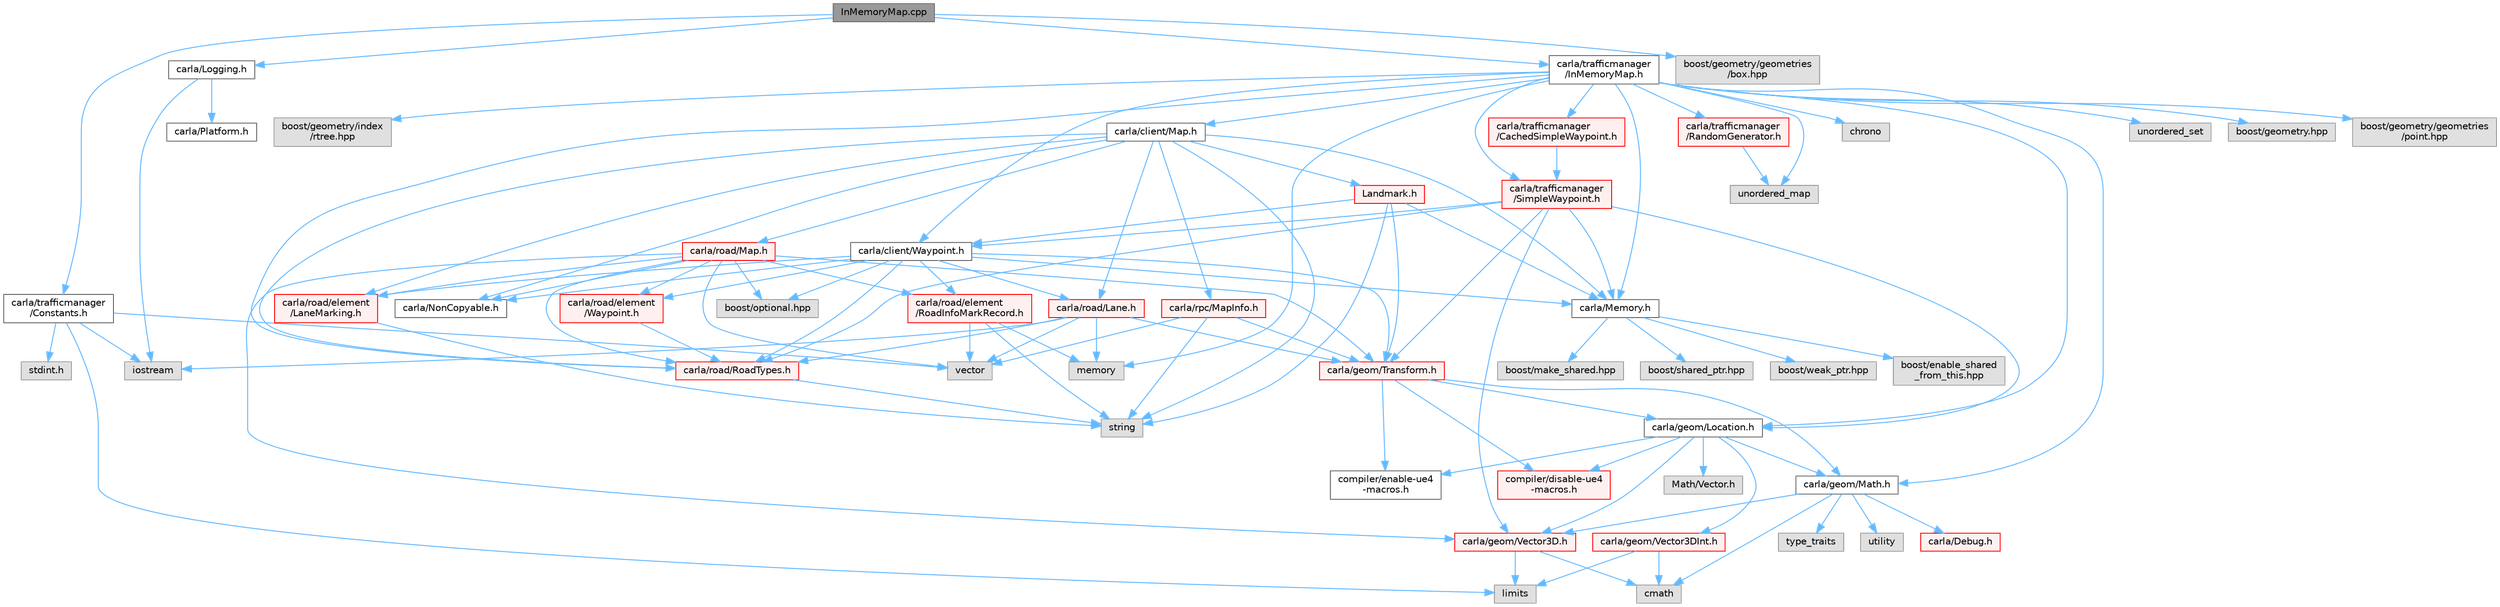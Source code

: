 digraph "InMemoryMap.cpp"
{
 // INTERACTIVE_SVG=YES
 // LATEX_PDF_SIZE
  bgcolor="transparent";
  edge [fontname=Helvetica,fontsize=10,labelfontname=Helvetica,labelfontsize=10];
  node [fontname=Helvetica,fontsize=10,shape=box,height=0.2,width=0.4];
  Node1 [id="Node000001",label="InMemoryMap.cpp",height=0.2,width=0.4,color="gray40", fillcolor="grey60", style="filled", fontcolor="black",tooltip=" "];
  Node1 -> Node2 [id="edge1_Node000001_Node000002",color="steelblue1",style="solid",tooltip=" "];
  Node2 [id="Node000002",label="carla/Logging.h",height=0.2,width=0.4,color="grey40", fillcolor="white", style="filled",URL="$de/d87/Logging_8h.html",tooltip=" "];
  Node2 -> Node3 [id="edge2_Node000002_Node000003",color="steelblue1",style="solid",tooltip=" "];
  Node3 [id="Node000003",label="carla/Platform.h",height=0.2,width=0.4,color="grey40", fillcolor="white", style="filled",URL="$d9/dd0/Platform_8h.html",tooltip=" "];
  Node2 -> Node4 [id="edge3_Node000002_Node000004",color="steelblue1",style="solid",tooltip=" "];
  Node4 [id="Node000004",label="iostream",height=0.2,width=0.4,color="grey60", fillcolor="#E0E0E0", style="filled",tooltip=" "];
  Node1 -> Node5 [id="edge4_Node000001_Node000005",color="steelblue1",style="solid",tooltip=" "];
  Node5 [id="Node000005",label="carla/trafficmanager\l/Constants.h",height=0.2,width=0.4,color="grey40", fillcolor="white", style="filled",URL="$d1/d45/Constants_8h.html",tooltip=" "];
  Node5 -> Node6 [id="edge5_Node000005_Node000006",color="steelblue1",style="solid",tooltip=" "];
  Node6 [id="Node000006",label="limits",height=0.2,width=0.4,color="grey60", fillcolor="#E0E0E0", style="filled",tooltip=" "];
  Node5 -> Node7 [id="edge6_Node000005_Node000007",color="steelblue1",style="solid",tooltip=" "];
  Node7 [id="Node000007",label="stdint.h",height=0.2,width=0.4,color="grey60", fillcolor="#E0E0E0", style="filled",tooltip=" "];
  Node5 -> Node4 [id="edge7_Node000005_Node000004",color="steelblue1",style="solid",tooltip=" "];
  Node5 -> Node8 [id="edge8_Node000005_Node000008",color="steelblue1",style="solid",tooltip=" "];
  Node8 [id="Node000008",label="vector",height=0.2,width=0.4,color="grey60", fillcolor="#E0E0E0", style="filled",tooltip=" "];
  Node1 -> Node9 [id="edge9_Node000001_Node000009",color="steelblue1",style="solid",tooltip=" "];
  Node9 [id="Node000009",label="carla/trafficmanager\l/InMemoryMap.h",height=0.2,width=0.4,color="grey40", fillcolor="white", style="filled",URL="$d3/d89/InMemoryMap_8h.html",tooltip=" "];
  Node9 -> Node10 [id="edge10_Node000009_Node000010",color="steelblue1",style="solid",tooltip=" "];
  Node10 [id="Node000010",label="chrono",height=0.2,width=0.4,color="grey60", fillcolor="#E0E0E0", style="filled",tooltip=" "];
  Node9 -> Node11 [id="edge11_Node000009_Node000011",color="steelblue1",style="solid",tooltip=" "];
  Node11 [id="Node000011",label="memory",height=0.2,width=0.4,color="grey60", fillcolor="#E0E0E0", style="filled",tooltip=" "];
  Node9 -> Node12 [id="edge12_Node000009_Node000012",color="steelblue1",style="solid",tooltip=" "];
  Node12 [id="Node000012",label="unordered_map",height=0.2,width=0.4,color="grey60", fillcolor="#E0E0E0", style="filled",tooltip=" "];
  Node9 -> Node13 [id="edge13_Node000009_Node000013",color="steelblue1",style="solid",tooltip=" "];
  Node13 [id="Node000013",label="unordered_set",height=0.2,width=0.4,color="grey60", fillcolor="#E0E0E0", style="filled",tooltip=" "];
  Node9 -> Node14 [id="edge14_Node000009_Node000014",color="steelblue1",style="solid",tooltip=" "];
  Node14 [id="Node000014",label="boost/geometry.hpp",height=0.2,width=0.4,color="grey60", fillcolor="#E0E0E0", style="filled",tooltip=" "];
  Node9 -> Node15 [id="edge15_Node000009_Node000015",color="steelblue1",style="solid",tooltip=" "];
  Node15 [id="Node000015",label="boost/geometry/geometries\l/point.hpp",height=0.2,width=0.4,color="grey60", fillcolor="#E0E0E0", style="filled",tooltip=" "];
  Node9 -> Node16 [id="edge16_Node000009_Node000016",color="steelblue1",style="solid",tooltip=" "];
  Node16 [id="Node000016",label="boost/geometry/index\l/rtree.hpp",height=0.2,width=0.4,color="grey60", fillcolor="#E0E0E0", style="filled",tooltip=" "];
  Node9 -> Node17 [id="edge17_Node000009_Node000017",color="steelblue1",style="solid",tooltip=" "];
  Node17 [id="Node000017",label="carla/client/Map.h",height=0.2,width=0.4,color="grey40", fillcolor="white", style="filled",URL="$d4/d9d/client_2Map_8h.html",tooltip=" "];
  Node17 -> Node18 [id="edge18_Node000017_Node000018",color="steelblue1",style="solid",tooltip=" "];
  Node18 [id="Node000018",label="carla/Memory.h",height=0.2,width=0.4,color="grey40", fillcolor="white", style="filled",URL="$de/d5c/Memory_8h.html",tooltip=" "];
  Node18 -> Node19 [id="edge19_Node000018_Node000019",color="steelblue1",style="solid",tooltip=" "];
  Node19 [id="Node000019",label="boost/enable_shared\l_from_this.hpp",height=0.2,width=0.4,color="grey60", fillcolor="#E0E0E0", style="filled",tooltip=" "];
  Node18 -> Node20 [id="edge20_Node000018_Node000020",color="steelblue1",style="solid",tooltip=" "];
  Node20 [id="Node000020",label="boost/make_shared.hpp",height=0.2,width=0.4,color="grey60", fillcolor="#E0E0E0", style="filled",tooltip=" "];
  Node18 -> Node21 [id="edge21_Node000018_Node000021",color="steelblue1",style="solid",tooltip=" "];
  Node21 [id="Node000021",label="boost/shared_ptr.hpp",height=0.2,width=0.4,color="grey60", fillcolor="#E0E0E0", style="filled",tooltip=" "];
  Node18 -> Node22 [id="edge22_Node000018_Node000022",color="steelblue1",style="solid",tooltip=" "];
  Node22 [id="Node000022",label="boost/weak_ptr.hpp",height=0.2,width=0.4,color="grey60", fillcolor="#E0E0E0", style="filled",tooltip=" "];
  Node17 -> Node23 [id="edge23_Node000017_Node000023",color="steelblue1",style="solid",tooltip=" "];
  Node23 [id="Node000023",label="carla/NonCopyable.h",height=0.2,width=0.4,color="grey40", fillcolor="white", style="filled",URL="$d4/dd8/LibCarla_2source_2carla_2NonCopyable_8h.html",tooltip=" "];
  Node17 -> Node24 [id="edge24_Node000017_Node000024",color="steelblue1",style="solid",tooltip=" "];
  Node24 [id="Node000024",label="carla/road/element\l/LaneMarking.h",height=0.2,width=0.4,color="red", fillcolor="#FFF0F0", style="filled",URL="$d5/d4c/LaneMarking_8h.html",tooltip=" "];
  Node24 -> Node26 [id="edge25_Node000024_Node000026",color="steelblue1",style="solid",tooltip=" "];
  Node26 [id="Node000026",label="string",height=0.2,width=0.4,color="grey60", fillcolor="#E0E0E0", style="filled",tooltip=" "];
  Node17 -> Node27 [id="edge26_Node000017_Node000027",color="steelblue1",style="solid",tooltip=" "];
  Node27 [id="Node000027",label="carla/road/Lane.h",height=0.2,width=0.4,color="red", fillcolor="#FFF0F0", style="filled",URL="$d8/d27/Lane_8h.html",tooltip=" "];
  Node27 -> Node49 [id="edge27_Node000027_Node000049",color="steelblue1",style="solid",tooltip=" "];
  Node49 [id="Node000049",label="carla/geom/Transform.h",height=0.2,width=0.4,color="red", fillcolor="#FFF0F0", style="filled",URL="$de/d17/geom_2Transform_8h.html",tooltip=" "];
  Node49 -> Node50 [id="edge28_Node000049_Node000050",color="steelblue1",style="solid",tooltip=" "];
  Node50 [id="Node000050",label="carla/geom/Location.h",height=0.2,width=0.4,color="grey40", fillcolor="white", style="filled",URL="$d9/d8b/geom_2Location_8h.html",tooltip=" "];
  Node50 -> Node29 [id="edge29_Node000050_Node000029",color="steelblue1",style="solid",tooltip=" "];
  Node29 [id="Node000029",label="carla/geom/Vector3D.h",height=0.2,width=0.4,color="red", fillcolor="#FFF0F0", style="filled",URL="$de/d70/geom_2Vector3D_8h.html",tooltip=" "];
  Node29 -> Node39 [id="edge30_Node000029_Node000039",color="steelblue1",style="solid",tooltip=" "];
  Node39 [id="Node000039",label="cmath",height=0.2,width=0.4,color="grey60", fillcolor="#E0E0E0", style="filled",tooltip=" "];
  Node29 -> Node6 [id="edge31_Node000029_Node000006",color="steelblue1",style="solid",tooltip=" "];
  Node50 -> Node51 [id="edge32_Node000050_Node000051",color="steelblue1",style="solid",tooltip=" "];
  Node51 [id="Node000051",label="carla/geom/Vector3DInt.h",height=0.2,width=0.4,color="red", fillcolor="#FFF0F0", style="filled",URL="$d1/da4/Vector3DInt_8h.html",tooltip=" "];
  Node51 -> Node39 [id="edge33_Node000051_Node000039",color="steelblue1",style="solid",tooltip=" "];
  Node51 -> Node6 [id="edge34_Node000051_Node000006",color="steelblue1",style="solid",tooltip=" "];
  Node50 -> Node52 [id="edge35_Node000050_Node000052",color="steelblue1",style="solid",tooltip=" "];
  Node52 [id="Node000052",label="carla/geom/Math.h",height=0.2,width=0.4,color="grey40", fillcolor="white", style="filled",URL="$db/d8a/Math_8h.html",tooltip=" "];
  Node52 -> Node32 [id="edge36_Node000052_Node000032",color="steelblue1",style="solid",tooltip=" "];
  Node32 [id="Node000032",label="carla/Debug.h",height=0.2,width=0.4,color="red", fillcolor="#FFF0F0", style="filled",URL="$d4/deb/Debug_8h.html",tooltip=" "];
  Node52 -> Node29 [id="edge37_Node000052_Node000029",color="steelblue1",style="solid",tooltip=" "];
  Node52 -> Node39 [id="edge38_Node000052_Node000039",color="steelblue1",style="solid",tooltip=" "];
  Node52 -> Node37 [id="edge39_Node000052_Node000037",color="steelblue1",style="solid",tooltip=" "];
  Node37 [id="Node000037",label="type_traits",height=0.2,width=0.4,color="grey60", fillcolor="#E0E0E0", style="filled",tooltip=" "];
  Node52 -> Node53 [id="edge40_Node000052_Node000053",color="steelblue1",style="solid",tooltip=" "];
  Node53 [id="Node000053",label="utility",height=0.2,width=0.4,color="grey60", fillcolor="#E0E0E0", style="filled",tooltip=" "];
  Node50 -> Node41 [id="edge41_Node000050_Node000041",color="steelblue1",style="solid",tooltip=" "];
  Node41 [id="Node000041",label="compiler/enable-ue4\l-macros.h",height=0.2,width=0.4,color="grey40", fillcolor="white", style="filled",URL="$d9/da2/enable-ue4-macros_8h.html",tooltip=" "];
  Node50 -> Node54 [id="edge42_Node000050_Node000054",color="steelblue1",style="solid",tooltip=" "];
  Node54 [id="Node000054",label="Math/Vector.h",height=0.2,width=0.4,color="grey60", fillcolor="#E0E0E0", style="filled",tooltip=" "];
  Node50 -> Node44 [id="edge43_Node000050_Node000044",color="steelblue1",style="solid",tooltip=" "];
  Node44 [id="Node000044",label="compiler/disable-ue4\l-macros.h",height=0.2,width=0.4,color="red", fillcolor="#FFF0F0", style="filled",URL="$d2/d02/disable-ue4-macros_8h.html",tooltip=" "];
  Node49 -> Node52 [id="edge44_Node000049_Node000052",color="steelblue1",style="solid",tooltip=" "];
  Node49 -> Node41 [id="edge45_Node000049_Node000041",color="steelblue1",style="solid",tooltip=" "];
  Node49 -> Node44 [id="edge46_Node000049_Node000044",color="steelblue1",style="solid",tooltip=" "];
  Node27 -> Node67 [id="edge47_Node000027_Node000067",color="steelblue1",style="solid",tooltip=" "];
  Node67 [id="Node000067",label="carla/road/RoadTypes.h",height=0.2,width=0.4,color="red", fillcolor="#FFF0F0", style="filled",URL="$d6/dbb/RoadTypes_8h.html",tooltip=" "];
  Node67 -> Node26 [id="edge48_Node000067_Node000026",color="steelblue1",style="solid",tooltip=" "];
  Node27 -> Node8 [id="edge49_Node000027_Node000008",color="steelblue1",style="solid",tooltip=" "];
  Node27 -> Node4 [id="edge50_Node000027_Node000004",color="steelblue1",style="solid",tooltip=" "];
  Node27 -> Node11 [id="edge51_Node000027_Node000011",color="steelblue1",style="solid",tooltip=" "];
  Node17 -> Node68 [id="edge52_Node000017_Node000068",color="steelblue1",style="solid",tooltip=" "];
  Node68 [id="Node000068",label="carla/road/Map.h",height=0.2,width=0.4,color="red", fillcolor="#FFF0F0", style="filled",URL="$df/d64/road_2Map_8h.html",tooltip=" "];
  Node68 -> Node49 [id="edge53_Node000068_Node000049",color="steelblue1",style="solid",tooltip=" "];
  Node68 -> Node23 [id="edge54_Node000068_Node000023",color="steelblue1",style="solid",tooltip=" "];
  Node68 -> Node24 [id="edge55_Node000068_Node000024",color="steelblue1",style="solid",tooltip=" "];
  Node68 -> Node70 [id="edge56_Node000068_Node000070",color="steelblue1",style="solid",tooltip=" "];
  Node70 [id="Node000070",label="carla/road/element\l/RoadInfoMarkRecord.h",height=0.2,width=0.4,color="red", fillcolor="#FFF0F0", style="filled",URL="$dd/d32/RoadInfoMarkRecord_8h.html",tooltip=" "];
  Node70 -> Node26 [id="edge57_Node000070_Node000026",color="steelblue1",style="solid",tooltip=" "];
  Node70 -> Node8 [id="edge58_Node000070_Node000008",color="steelblue1",style="solid",tooltip=" "];
  Node70 -> Node11 [id="edge59_Node000070_Node000011",color="steelblue1",style="solid",tooltip=" "];
  Node68 -> Node72 [id="edge60_Node000068_Node000072",color="steelblue1",style="solid",tooltip=" "];
  Node72 [id="Node000072",label="carla/road/element\l/Waypoint.h",height=0.2,width=0.4,color="red", fillcolor="#FFF0F0", style="filled",URL="$d3/dbb/road_2element_2Waypoint_8h.html",tooltip=" "];
  Node72 -> Node67 [id="edge61_Node000072_Node000067",color="steelblue1",style="solid",tooltip=" "];
  Node68 -> Node67 [id="edge62_Node000068_Node000067",color="steelblue1",style="solid",tooltip=" "];
  Node68 -> Node29 [id="edge63_Node000068_Node000029",color="steelblue1",style="solid",tooltip=" "];
  Node68 -> Node94 [id="edge64_Node000068_Node000094",color="steelblue1",style="solid",tooltip=" "];
  Node94 [id="Node000094",label="boost/optional.hpp",height=0.2,width=0.4,color="grey60", fillcolor="#E0E0E0", style="filled",tooltip=" "];
  Node68 -> Node8 [id="edge65_Node000068_Node000008",color="steelblue1",style="solid",tooltip=" "];
  Node17 -> Node67 [id="edge66_Node000017_Node000067",color="steelblue1",style="solid",tooltip=" "];
  Node17 -> Node95 [id="edge67_Node000017_Node000095",color="steelblue1",style="solid",tooltip=" "];
  Node95 [id="Node000095",label="carla/rpc/MapInfo.h",height=0.2,width=0.4,color="red", fillcolor="#FFF0F0", style="filled",URL="$d8/d5a/MapInfo_8h.html",tooltip=" "];
  Node95 -> Node49 [id="edge68_Node000095_Node000049",color="steelblue1",style="solid",tooltip=" "];
  Node95 -> Node26 [id="edge69_Node000095_Node000026",color="steelblue1",style="solid",tooltip=" "];
  Node95 -> Node8 [id="edge70_Node000095_Node000008",color="steelblue1",style="solid",tooltip=" "];
  Node17 -> Node96 [id="edge71_Node000017_Node000096",color="steelblue1",style="solid",tooltip=" "];
  Node96 [id="Node000096",label="Landmark.h",height=0.2,width=0.4,color="red", fillcolor="#FFF0F0", style="filled",URL="$db/d18/Landmark_8h.html",tooltip=" "];
  Node96 -> Node18 [id="edge72_Node000096_Node000018",color="steelblue1",style="solid",tooltip=" "];
  Node96 -> Node97 [id="edge73_Node000096_Node000097",color="steelblue1",style="solid",tooltip=" "];
  Node97 [id="Node000097",label="carla/client/Waypoint.h",height=0.2,width=0.4,color="grey40", fillcolor="white", style="filled",URL="$d0/d47/client_2Waypoint_8h.html",tooltip=" "];
  Node97 -> Node18 [id="edge74_Node000097_Node000018",color="steelblue1",style="solid",tooltip=" "];
  Node97 -> Node23 [id="edge75_Node000097_Node000023",color="steelblue1",style="solid",tooltip=" "];
  Node97 -> Node49 [id="edge76_Node000097_Node000049",color="steelblue1",style="solid",tooltip=" "];
  Node97 -> Node24 [id="edge77_Node000097_Node000024",color="steelblue1",style="solid",tooltip=" "];
  Node97 -> Node70 [id="edge78_Node000097_Node000070",color="steelblue1",style="solid",tooltip=" "];
  Node97 -> Node72 [id="edge79_Node000097_Node000072",color="steelblue1",style="solid",tooltip=" "];
  Node97 -> Node27 [id="edge80_Node000097_Node000027",color="steelblue1",style="solid",tooltip=" "];
  Node97 -> Node67 [id="edge81_Node000097_Node000067",color="steelblue1",style="solid",tooltip=" "];
  Node97 -> Node94 [id="edge82_Node000097_Node000094",color="steelblue1",style="solid",tooltip=" "];
  Node96 -> Node49 [id="edge83_Node000096_Node000049",color="steelblue1",style="solid",tooltip=" "];
  Node96 -> Node26 [id="edge84_Node000096_Node000026",color="steelblue1",style="solid",tooltip=" "];
  Node17 -> Node26 [id="edge85_Node000017_Node000026",color="steelblue1",style="solid",tooltip=" "];
  Node9 -> Node97 [id="edge86_Node000009_Node000097",color="steelblue1",style="solid",tooltip=" "];
  Node9 -> Node50 [id="edge87_Node000009_Node000050",color="steelblue1",style="solid",tooltip=" "];
  Node9 -> Node52 [id="edge88_Node000009_Node000052",color="steelblue1",style="solid",tooltip=" "];
  Node9 -> Node18 [id="edge89_Node000009_Node000018",color="steelblue1",style="solid",tooltip=" "];
  Node9 -> Node67 [id="edge90_Node000009_Node000067",color="steelblue1",style="solid",tooltip=" "];
  Node9 -> Node99 [id="edge91_Node000009_Node000099",color="steelblue1",style="solid",tooltip=" "];
  Node99 [id="Node000099",label="carla/trafficmanager\l/RandomGenerator.h",height=0.2,width=0.4,color="red", fillcolor="#FFF0F0", style="filled",URL="$db/d7f/RandomGenerator_8h.html",tooltip=" "];
  Node99 -> Node12 [id="edge92_Node000099_Node000012",color="steelblue1",style="solid",tooltip=" "];
  Node9 -> Node102 [id="edge93_Node000009_Node000102",color="steelblue1",style="solid",tooltip=" "];
  Node102 [id="Node000102",label="carla/trafficmanager\l/SimpleWaypoint.h",height=0.2,width=0.4,color="red", fillcolor="#FFF0F0", style="filled",URL="$d7/dd3/SimpleWaypoint_8h.html",tooltip=" "];
  Node102 -> Node97 [id="edge94_Node000102_Node000097",color="steelblue1",style="solid",tooltip=" "];
  Node102 -> Node50 [id="edge95_Node000102_Node000050",color="steelblue1",style="solid",tooltip=" "];
  Node102 -> Node49 [id="edge96_Node000102_Node000049",color="steelblue1",style="solid",tooltip=" "];
  Node102 -> Node29 [id="edge97_Node000102_Node000029",color="steelblue1",style="solid",tooltip=" "];
  Node102 -> Node18 [id="edge98_Node000102_Node000018",color="steelblue1",style="solid",tooltip=" "];
  Node102 -> Node67 [id="edge99_Node000102_Node000067",color="steelblue1",style="solid",tooltip=" "];
  Node9 -> Node104 [id="edge100_Node000009_Node000104",color="steelblue1",style="solid",tooltip=" "];
  Node104 [id="Node000104",label="carla/trafficmanager\l/CachedSimpleWaypoint.h",height=0.2,width=0.4,color="red", fillcolor="#FFF0F0", style="filled",URL="$d7/d9b/CachedSimpleWaypoint_8h.html",tooltip=" "];
  Node104 -> Node102 [id="edge101_Node000104_Node000102",color="steelblue1",style="solid",tooltip=" "];
  Node1 -> Node106 [id="edge102_Node000001_Node000106",color="steelblue1",style="solid",tooltip=" "];
  Node106 [id="Node000106",label="boost/geometry/geometries\l/box.hpp",height=0.2,width=0.4,color="grey60", fillcolor="#E0E0E0", style="filled",tooltip=" "];
}
